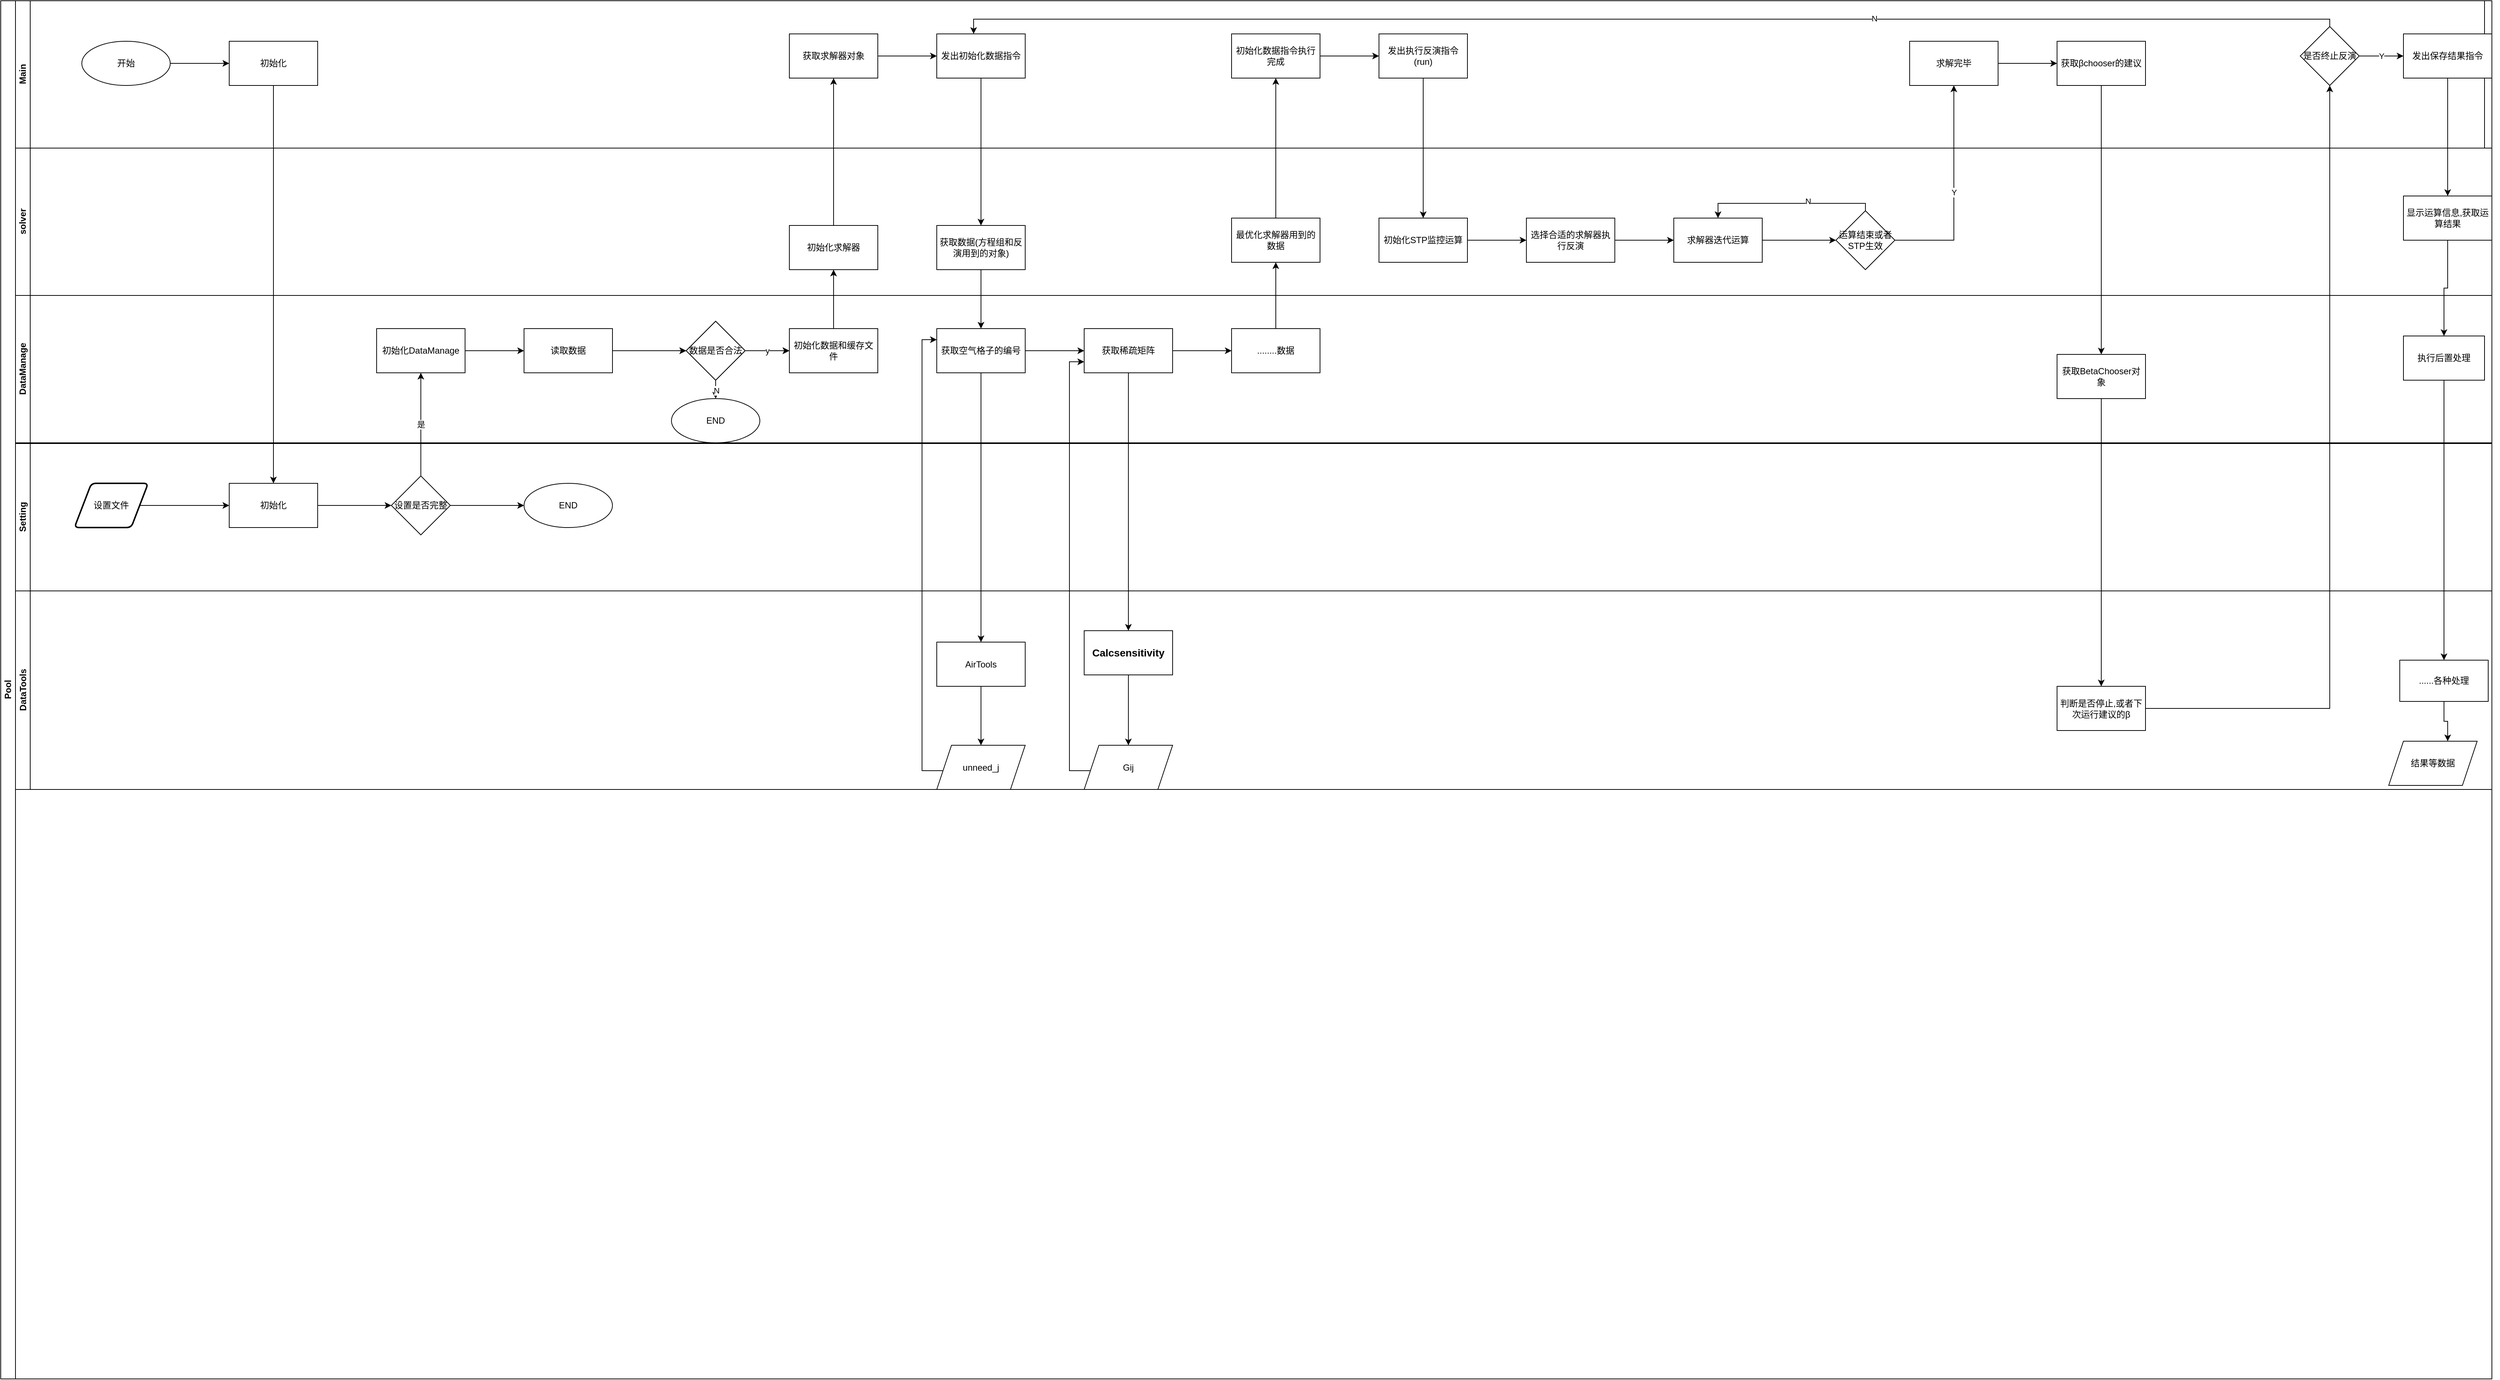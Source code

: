 <mxfile version="18.1.3" type="device"><diagram id="prtHgNgQTEPvFCAcTncT" name="Page-1"><mxGraphModel dx="3186" dy="2068" grid="1" gridSize="10" guides="1" tooltips="1" connect="1" arrows="1" fold="1" page="1" pageScale="1" pageWidth="827" pageHeight="1169" math="0" shadow="0"><root><mxCell id="0"/><mxCell id="1" parent="0"/><mxCell id="dNxyNK7c78bLwvsdeMH5-19" value="Pool" style="swimlane;html=1;childLayout=stackLayout;resizeParent=1;resizeParentMax=0;horizontal=0;startSize=20;horizontalStack=0;container=1;" parent="1" vertex="1"><mxGeometry x="10" y="185" width="3380" height="1870.5" as="geometry"><mxRectangle x="10" y="185" width="30" height="50" as="alternateBounds"/></mxGeometry></mxCell><mxCell id="hYZhOyTo6DAUaq7LNZE4-42" value="" style="group" vertex="1" connectable="0" parent="dNxyNK7c78bLwvsdeMH5-19"><mxGeometry x="20" width="3360" height="801" as="geometry"/></mxCell><mxCell id="hYZhOyTo6DAUaq7LNZE4-90" value="" style="group" vertex="1" connectable="0" parent="hYZhOyTo6DAUaq7LNZE4-42"><mxGeometry width="3360" height="801" as="geometry"/></mxCell><mxCell id="dNxyNK7c78bLwvsdeMH5-20" value="solver" style="swimlane;html=1;startSize=20;horizontal=0;" parent="hYZhOyTo6DAUaq7LNZE4-90" vertex="1"><mxGeometry y="200" width="3360" height="200" as="geometry"/></mxCell><mxCell id="dNxyNK7c78bLwvsdeMH5-21" value="Setting" style="swimlane;html=1;startSize=20;horizontal=0;" parent="hYZhOyTo6DAUaq7LNZE4-90" vertex="1"><mxGeometry y="400" width="3360" height="200" as="geometry"/></mxCell><mxCell id="dNxyNK7c78bLwvsdeMH5-22" value="DataTools" style="swimlane;html=1;startSize=20;horizontal=0;" parent="hYZhOyTo6DAUaq7LNZE4-90" vertex="1"><mxGeometry y="601" width="3360" height="200" as="geometry"/></mxCell><mxCell id="hYZhOyTo6DAUaq7LNZE4-19" value="Main" style="swimlane;html=1;startSize=20;horizontal=0;" vertex="1" parent="hYZhOyTo6DAUaq7LNZE4-90"><mxGeometry width="3360" height="200" as="geometry"><mxRectangle width="30" height="50" as="alternateBounds"/></mxGeometry></mxCell><mxCell id="hYZhOyTo6DAUaq7LNZE4-65" value="DataTools" style="swimlane;html=1;startSize=20;horizontal=0;" vertex="1" parent="dNxyNK7c78bLwvsdeMH5-19"><mxGeometry x="20" y="801" width="3360" height="269.5" as="geometry"/></mxCell><mxCell id="hYZhOyTo6DAUaq7LNZE4-179" value="" style="edgeStyle=orthogonalEdgeStyle;rounded=0;orthogonalLoop=1;jettySize=auto;html=1;fontColor=#000000;" edge="1" parent="hYZhOyTo6DAUaq7LNZE4-65" source="hYZhOyTo6DAUaq7LNZE4-170" target="hYZhOyTo6DAUaq7LNZE4-178"><mxGeometry relative="1" as="geometry"/></mxCell><mxCell id="hYZhOyTo6DAUaq7LNZE4-170" value="AirTools" style="whiteSpace=wrap;html=1;" vertex="1" parent="hYZhOyTo6DAUaq7LNZE4-65"><mxGeometry x="1250" y="69.5" width="120" height="60" as="geometry"/></mxCell><mxCell id="hYZhOyTo6DAUaq7LNZE4-182" value="" style="edgeStyle=orthogonalEdgeStyle;rounded=0;orthogonalLoop=1;jettySize=auto;html=1;fontColor=#000000;" edge="1" parent="hYZhOyTo6DAUaq7LNZE4-65" source="hYZhOyTo6DAUaq7LNZE4-176" target="hYZhOyTo6DAUaq7LNZE4-181"><mxGeometry relative="1" as="geometry"/></mxCell><mxCell id="hYZhOyTo6DAUaq7LNZE4-176" value="&lt;b style=&quot;font-size: 14px; background-color: rgb(255, 255, 255);&quot;&gt;Calcsensitivity&lt;/b&gt;" style="whiteSpace=wrap;html=1;" vertex="1" parent="hYZhOyTo6DAUaq7LNZE4-65"><mxGeometry x="1450" y="54" width="120" height="60" as="geometry"/></mxCell><mxCell id="hYZhOyTo6DAUaq7LNZE4-178" value="unneed_j" style="shape=parallelogram;perimeter=parallelogramPerimeter;whiteSpace=wrap;html=1;fixedSize=1;" vertex="1" parent="hYZhOyTo6DAUaq7LNZE4-65"><mxGeometry x="1250" y="209.5" width="120" height="60" as="geometry"/></mxCell><mxCell id="hYZhOyTo6DAUaq7LNZE4-181" value="Gij" style="shape=parallelogram;perimeter=parallelogramPerimeter;whiteSpace=wrap;html=1;fixedSize=1;" vertex="1" parent="hYZhOyTo6DAUaq7LNZE4-65"><mxGeometry x="1450" y="209.5" width="120" height="60" as="geometry"/></mxCell><mxCell id="hYZhOyTo6DAUaq7LNZE4-227" value="判断是否停止,或者下次运行建议的β" style="whiteSpace=wrap;html=1;" vertex="1" parent="hYZhOyTo6DAUaq7LNZE4-65"><mxGeometry x="2770" y="129.5" width="120" height="60" as="geometry"/></mxCell><mxCell id="hYZhOyTo6DAUaq7LNZE4-249" value="......各种处理" style="whiteSpace=wrap;html=1;fontColor=#000000;" vertex="1" parent="hYZhOyTo6DAUaq7LNZE4-65"><mxGeometry x="3235" y="94" width="120" height="56" as="geometry"/></mxCell><mxCell id="hYZhOyTo6DAUaq7LNZE4-252" value="结果等数据" style="shape=parallelogram;perimeter=parallelogramPerimeter;whiteSpace=wrap;html=1;fixedSize=1;fontColor=#000000;" vertex="1" parent="hYZhOyTo6DAUaq7LNZE4-65"><mxGeometry x="3220" y="204" width="120" height="60" as="geometry"/></mxCell><mxCell id="hYZhOyTo6DAUaq7LNZE4-253" style="edgeStyle=orthogonalEdgeStyle;rounded=0;orthogonalLoop=1;jettySize=auto;html=1;entryX=0.667;entryY=0;entryDx=0;entryDy=0;entryPerimeter=0;fontColor=#000000;" edge="1" parent="hYZhOyTo6DAUaq7LNZE4-65" source="hYZhOyTo6DAUaq7LNZE4-249" target="hYZhOyTo6DAUaq7LNZE4-252"><mxGeometry relative="1" as="geometry"/></mxCell><mxCell id="hYZhOyTo6DAUaq7LNZE4-56" style="group" vertex="1" connectable="0" parent="dNxyNK7c78bLwvsdeMH5-19"><mxGeometry x="20" y="1070.5" width="3360" height="800" as="geometry"/></mxCell><mxCell id="hYZhOyTo6DAUaq7LNZE4-57" value="" style="group" vertex="1" connectable="0" parent="1"><mxGeometry x="30" y="185" width="3370" height="801" as="geometry"/></mxCell><mxCell id="hYZhOyTo6DAUaq7LNZE4-58" value="solver" style="swimlane;html=1;startSize=20;horizontal=0;" vertex="1" parent="hYZhOyTo6DAUaq7LNZE4-57"><mxGeometry y="200" width="3360" height="200" as="geometry"/></mxCell><mxCell id="hYZhOyTo6DAUaq7LNZE4-206" value="" style="edgeStyle=orthogonalEdgeStyle;rounded=0;orthogonalLoop=1;jettySize=auto;html=1;fontColor=#000000;" edge="1" parent="hYZhOyTo6DAUaq7LNZE4-58" source="hYZhOyTo6DAUaq7LNZE4-202" target="hYZhOyTo6DAUaq7LNZE4-205"><mxGeometry relative="1" as="geometry"/></mxCell><mxCell id="hYZhOyTo6DAUaq7LNZE4-202" value="选择合适的求解器执行反演" style="whiteSpace=wrap;html=1;" vertex="1" parent="hYZhOyTo6DAUaq7LNZE4-58"><mxGeometry x="2050" y="95" width="120" height="60" as="geometry"/></mxCell><mxCell id="hYZhOyTo6DAUaq7LNZE4-208" value="" style="edgeStyle=orthogonalEdgeStyle;rounded=0;orthogonalLoop=1;jettySize=auto;html=1;fontColor=#000000;" edge="1" parent="hYZhOyTo6DAUaq7LNZE4-58" source="hYZhOyTo6DAUaq7LNZE4-205" target="hYZhOyTo6DAUaq7LNZE4-207"><mxGeometry relative="1" as="geometry"/></mxCell><mxCell id="hYZhOyTo6DAUaq7LNZE4-205" value="求解器迭代运算" style="whiteSpace=wrap;html=1;" vertex="1" parent="hYZhOyTo6DAUaq7LNZE4-58"><mxGeometry x="2250" y="95" width="120" height="60" as="geometry"/></mxCell><mxCell id="hYZhOyTo6DAUaq7LNZE4-209" style="edgeStyle=orthogonalEdgeStyle;rounded=0;orthogonalLoop=1;jettySize=auto;html=1;entryX=0.5;entryY=0;entryDx=0;entryDy=0;fontColor=#000000;" edge="1" parent="hYZhOyTo6DAUaq7LNZE4-58" source="hYZhOyTo6DAUaq7LNZE4-207" target="hYZhOyTo6DAUaq7LNZE4-205"><mxGeometry relative="1" as="geometry"><Array as="points"><mxPoint x="2510" y="75"/><mxPoint x="2310" y="75"/></Array></mxGeometry></mxCell><mxCell id="hYZhOyTo6DAUaq7LNZE4-210" value="N" style="edgeLabel;html=1;align=center;verticalAlign=middle;resizable=0;points=[];fontColor=#000000;" vertex="1" connectable="0" parent="hYZhOyTo6DAUaq7LNZE4-209"><mxGeometry x="-0.23" y="-3" relative="1" as="geometry"><mxPoint as="offset"/></mxGeometry></mxCell><mxCell id="hYZhOyTo6DAUaq7LNZE4-207" value="运算结束或者STP生效" style="rhombus;whiteSpace=wrap;html=1;" vertex="1" parent="hYZhOyTo6DAUaq7LNZE4-58"><mxGeometry x="2470" y="85" width="80" height="80" as="geometry"/></mxCell><mxCell id="hYZhOyTo6DAUaq7LNZE4-59" value="DataManage" style="swimlane;html=1;startSize=20;horizontal=0;" vertex="1" parent="hYZhOyTo6DAUaq7LNZE4-57"><mxGeometry y="400" width="3360" height="200" as="geometry"/></mxCell><mxCell id="hYZhOyTo6DAUaq7LNZE4-124" value="读取数据" style="whiteSpace=wrap;html=1;" vertex="1" parent="hYZhOyTo6DAUaq7LNZE4-59"><mxGeometry x="690" y="45" width="120" height="60" as="geometry"/></mxCell><mxCell id="hYZhOyTo6DAUaq7LNZE4-128" value="初始化数据和缓存文件" style="whiteSpace=wrap;html=1;" vertex="1" parent="hYZhOyTo6DAUaq7LNZE4-59"><mxGeometry x="1050" y="45" width="120" height="60" as="geometry"/></mxCell><mxCell id="hYZhOyTo6DAUaq7LNZE4-126" value="数据是否合法" style="rhombus;whiteSpace=wrap;html=1;" vertex="1" parent="hYZhOyTo6DAUaq7LNZE4-59"><mxGeometry x="910" y="35" width="80" height="80" as="geometry"/></mxCell><mxCell id="hYZhOyTo6DAUaq7LNZE4-127" value="" style="edgeStyle=orthogonalEdgeStyle;rounded=0;orthogonalLoop=1;jettySize=auto;html=1;" edge="1" parent="hYZhOyTo6DAUaq7LNZE4-59" source="hYZhOyTo6DAUaq7LNZE4-124" target="hYZhOyTo6DAUaq7LNZE4-126"><mxGeometry relative="1" as="geometry"/></mxCell><mxCell id="hYZhOyTo6DAUaq7LNZE4-129" value="y" style="edgeStyle=orthogonalEdgeStyle;rounded=0;orthogonalLoop=1;jettySize=auto;html=1;" edge="1" parent="hYZhOyTo6DAUaq7LNZE4-59" source="hYZhOyTo6DAUaq7LNZE4-126" target="hYZhOyTo6DAUaq7LNZE4-128"><mxGeometry relative="1" as="geometry"/></mxCell><mxCell id="hYZhOyTo6DAUaq7LNZE4-60" value="Setting" style="swimlane;html=1;startSize=20;horizontal=0;" vertex="1" parent="hYZhOyTo6DAUaq7LNZE4-57"><mxGeometry y="601" width="3360" height="200" as="geometry"/></mxCell><mxCell id="hYZhOyTo6DAUaq7LNZE4-103" value="设置是否完整" style="rhombus;whiteSpace=wrap;html=1;" vertex="1" parent="hYZhOyTo6DAUaq7LNZE4-60"><mxGeometry x="510" y="44" width="80" height="80" as="geometry"/></mxCell><mxCell id="hYZhOyTo6DAUaq7LNZE4-144" value="设置文件" style="shape=parallelogram;html=1;strokeWidth=2;perimeter=parallelogramPerimeter;whiteSpace=wrap;rounded=1;arcSize=12;size=0.23;" vertex="1" parent="hYZhOyTo6DAUaq7LNZE4-60"><mxGeometry x="80" y="54" width="100" height="60" as="geometry"/></mxCell><mxCell id="hYZhOyTo6DAUaq7LNZE4-148" value="DataManage" style="swimlane;html=1;startSize=20;horizontal=0;" vertex="1" parent="hYZhOyTo6DAUaq7LNZE4-60"><mxGeometry y="-201" width="3360" height="200" as="geometry"/></mxCell><mxCell id="hYZhOyTo6DAUaq7LNZE4-149" value="读取数据" style="whiteSpace=wrap;html=1;" vertex="1" parent="hYZhOyTo6DAUaq7LNZE4-148"><mxGeometry x="690" y="45" width="120" height="60" as="geometry"/></mxCell><mxCell id="hYZhOyTo6DAUaq7LNZE4-150" value="初始化数据和缓存文件" style="whiteSpace=wrap;html=1;" vertex="1" parent="hYZhOyTo6DAUaq7LNZE4-148"><mxGeometry x="1050" y="45" width="120" height="60" as="geometry"/></mxCell><mxCell id="hYZhOyTo6DAUaq7LNZE4-151" value="数据是否合法" style="rhombus;whiteSpace=wrap;html=1;" vertex="1" parent="hYZhOyTo6DAUaq7LNZE4-148"><mxGeometry x="910" y="35" width="80" height="80" as="geometry"/></mxCell><mxCell id="hYZhOyTo6DAUaq7LNZE4-152" value="" style="edgeStyle=orthogonalEdgeStyle;rounded=0;orthogonalLoop=1;jettySize=auto;html=1;" edge="1" parent="hYZhOyTo6DAUaq7LNZE4-148" source="hYZhOyTo6DAUaq7LNZE4-149" target="hYZhOyTo6DAUaq7LNZE4-151"><mxGeometry relative="1" as="geometry"/></mxCell><mxCell id="hYZhOyTo6DAUaq7LNZE4-153" value="y" style="edgeStyle=orthogonalEdgeStyle;rounded=0;orthogonalLoop=1;jettySize=auto;html=1;" edge="1" parent="hYZhOyTo6DAUaq7LNZE4-148" source="hYZhOyTo6DAUaq7LNZE4-151" target="hYZhOyTo6DAUaq7LNZE4-150"><mxGeometry relative="1" as="geometry"/></mxCell><mxCell id="hYZhOyTo6DAUaq7LNZE4-174" value="获取稀疏矩阵" style="whiteSpace=wrap;html=1;" vertex="1" parent="hYZhOyTo6DAUaq7LNZE4-148"><mxGeometry x="1450" y="45" width="120" height="60" as="geometry"/></mxCell><mxCell id="hYZhOyTo6DAUaq7LNZE4-61" value="Main" style="swimlane;html=1;startSize=20;horizontal=0;" vertex="1" parent="hYZhOyTo6DAUaq7LNZE4-57"><mxGeometry width="3350" height="200" as="geometry"><mxRectangle width="30" height="50" as="alternateBounds"/></mxGeometry></mxCell><mxCell id="hYZhOyTo6DAUaq7LNZE4-87" value="" style="edgeStyle=orthogonalEdgeStyle;rounded=0;orthogonalLoop=1;jettySize=auto;html=1;" edge="1" parent="hYZhOyTo6DAUaq7LNZE4-61" source="hYZhOyTo6DAUaq7LNZE4-33" target="hYZhOyTo6DAUaq7LNZE4-86"><mxGeometry relative="1" as="geometry"/></mxCell><mxCell id="hYZhOyTo6DAUaq7LNZE4-33" value="开始" style="ellipse;whiteSpace=wrap;html=1;" vertex="1" parent="hYZhOyTo6DAUaq7LNZE4-61"><mxGeometry x="90" y="55" width="120" height="60" as="geometry"/></mxCell><mxCell id="hYZhOyTo6DAUaq7LNZE4-86" value="初始化" style="whiteSpace=wrap;html=1;" vertex="1" parent="hYZhOyTo6DAUaq7LNZE4-61"><mxGeometry x="290" y="55" width="120" height="60" as="geometry"/></mxCell><mxCell id="hYZhOyTo6DAUaq7LNZE4-195" value="发出执行反演指令(run)" style="whiteSpace=wrap;html=1;" vertex="1" parent="hYZhOyTo6DAUaq7LNZE4-61"><mxGeometry x="1850" y="45" width="120" height="60" as="geometry"/></mxCell><mxCell id="hYZhOyTo6DAUaq7LNZE4-98" value="" style="edgeStyle=orthogonalEdgeStyle;rounded=0;orthogonalLoop=1;jettySize=auto;html=1;" edge="1" parent="hYZhOyTo6DAUaq7LNZE4-57" source="hYZhOyTo6DAUaq7LNZE4-86" target="hYZhOyTo6DAUaq7LNZE4-99"><mxGeometry relative="1" as="geometry"><mxPoint x="350" y="305" as="sourcePoint"/><mxPoint x="350" y="445" as="targetPoint"/></mxGeometry></mxCell><mxCell id="hYZhOyTo6DAUaq7LNZE4-104" value="" style="edgeStyle=orthogonalEdgeStyle;rounded=0;orthogonalLoop=1;jettySize=auto;html=1;" edge="1" parent="hYZhOyTo6DAUaq7LNZE4-57" source="hYZhOyTo6DAUaq7LNZE4-99" target="hYZhOyTo6DAUaq7LNZE4-103"><mxGeometry relative="1" as="geometry"/></mxCell><mxCell id="hYZhOyTo6DAUaq7LNZE4-99" value="初始化" style="whiteSpace=wrap;html=1;" vertex="1" parent="hYZhOyTo6DAUaq7LNZE4-57"><mxGeometry x="290" y="655" width="120" height="60" as="geometry"/></mxCell><mxCell id="hYZhOyTo6DAUaq7LNZE4-110" value="END" style="ellipse;whiteSpace=wrap;html=1;" vertex="1" parent="hYZhOyTo6DAUaq7LNZE4-57"><mxGeometry x="690" y="655" width="120" height="60" as="geometry"/></mxCell><mxCell id="hYZhOyTo6DAUaq7LNZE4-111" value="" style="edgeStyle=orthogonalEdgeStyle;rounded=0;orthogonalLoop=1;jettySize=auto;html=1;" edge="1" parent="hYZhOyTo6DAUaq7LNZE4-57" source="hYZhOyTo6DAUaq7LNZE4-103" target="hYZhOyTo6DAUaq7LNZE4-110"><mxGeometry relative="1" as="geometry"><Array as="points"><mxPoint x="640" y="685"/><mxPoint x="640" y="685"/></Array></mxGeometry></mxCell><mxCell id="hYZhOyTo6DAUaq7LNZE4-125" value="" style="edgeStyle=orthogonalEdgeStyle;rounded=0;orthogonalLoop=1;jettySize=auto;html=1;" edge="1" parent="hYZhOyTo6DAUaq7LNZE4-57" source="hYZhOyTo6DAUaq7LNZE4-113" target="hYZhOyTo6DAUaq7LNZE4-124"><mxGeometry relative="1" as="geometry"/></mxCell><mxCell id="hYZhOyTo6DAUaq7LNZE4-113" value="初始化DataManage" style="whiteSpace=wrap;html=1;" vertex="1" parent="hYZhOyTo6DAUaq7LNZE4-57"><mxGeometry x="490" y="445" width="120" height="60" as="geometry"/></mxCell><mxCell id="hYZhOyTo6DAUaq7LNZE4-114" value="是" style="edgeStyle=orthogonalEdgeStyle;rounded=0;orthogonalLoop=1;jettySize=auto;html=1;" edge="1" parent="hYZhOyTo6DAUaq7LNZE4-57" source="hYZhOyTo6DAUaq7LNZE4-103" target="hYZhOyTo6DAUaq7LNZE4-113"><mxGeometry relative="1" as="geometry"/></mxCell><mxCell id="hYZhOyTo6DAUaq7LNZE4-130" value="END" style="ellipse;whiteSpace=wrap;html=1;" vertex="1" parent="hYZhOyTo6DAUaq7LNZE4-57"><mxGeometry x="890" y="540" width="120" height="60" as="geometry"/></mxCell><mxCell id="hYZhOyTo6DAUaq7LNZE4-131" value="" style="edgeStyle=orthogonalEdgeStyle;rounded=0;orthogonalLoop=1;jettySize=auto;html=1;" edge="1" parent="hYZhOyTo6DAUaq7LNZE4-57" source="hYZhOyTo6DAUaq7LNZE4-126" target="hYZhOyTo6DAUaq7LNZE4-130"><mxGeometry relative="1" as="geometry"/></mxCell><mxCell id="hYZhOyTo6DAUaq7LNZE4-133" value="N" style="edgeLabel;html=1;align=center;verticalAlign=middle;resizable=0;points=[];" vertex="1" connectable="0" parent="hYZhOyTo6DAUaq7LNZE4-131"><mxGeometry x="0.607" y="1" relative="1" as="geometry"><mxPoint as="offset"/></mxGeometry></mxCell><mxCell id="hYZhOyTo6DAUaq7LNZE4-142" value="获取求解器对象" style="whiteSpace=wrap;html=1;" vertex="1" parent="hYZhOyTo6DAUaq7LNZE4-57"><mxGeometry x="1050" y="45" width="120" height="60" as="geometry"/></mxCell><mxCell id="hYZhOyTo6DAUaq7LNZE4-155" style="edgeStyle=orthogonalEdgeStyle;rounded=0;orthogonalLoop=1;jettySize=auto;html=1;" edge="1" parent="hYZhOyTo6DAUaq7LNZE4-57" source="hYZhOyTo6DAUaq7LNZE4-144" target="hYZhOyTo6DAUaq7LNZE4-99"><mxGeometry relative="1" as="geometry"/></mxCell><mxCell id="hYZhOyTo6DAUaq7LNZE4-162" value="获取数据(方程组和反演用到的对象)" style="whiteSpace=wrap;html=1;" vertex="1" parent="hYZhOyTo6DAUaq7LNZE4-57"><mxGeometry x="1250" y="305" width="120" height="60" as="geometry"/></mxCell><mxCell id="hYZhOyTo6DAUaq7LNZE4-192" value="" style="edgeStyle=orthogonalEdgeStyle;rounded=0;orthogonalLoop=1;jettySize=auto;html=1;fontColor=#000000;" edge="1" parent="hYZhOyTo6DAUaq7LNZE4-57" source="hYZhOyTo6DAUaq7LNZE4-187" target="hYZhOyTo6DAUaq7LNZE4-191"><mxGeometry relative="1" as="geometry"/></mxCell><mxCell id="hYZhOyTo6DAUaq7LNZE4-187" value="最优化求解器用到的数据" style="whiteSpace=wrap;html=1;" vertex="1" parent="hYZhOyTo6DAUaq7LNZE4-57"><mxGeometry x="1650" y="295" width="120" height="60" as="geometry"/></mxCell><mxCell id="hYZhOyTo6DAUaq7LNZE4-196" value="" style="edgeStyle=orthogonalEdgeStyle;rounded=0;orthogonalLoop=1;jettySize=auto;html=1;fontColor=#000000;" edge="1" parent="hYZhOyTo6DAUaq7LNZE4-57" source="hYZhOyTo6DAUaq7LNZE4-191" target="hYZhOyTo6DAUaq7LNZE4-195"><mxGeometry relative="1" as="geometry"/></mxCell><mxCell id="hYZhOyTo6DAUaq7LNZE4-191" value="初始化数据指令执行完成" style="whiteSpace=wrap;html=1;" vertex="1" parent="hYZhOyTo6DAUaq7LNZE4-57"><mxGeometry x="1650" y="45" width="120" height="60" as="geometry"/></mxCell><mxCell id="hYZhOyTo6DAUaq7LNZE4-203" value="" style="edgeStyle=orthogonalEdgeStyle;rounded=0;orthogonalLoop=1;jettySize=auto;html=1;fontColor=#000000;" edge="1" parent="hYZhOyTo6DAUaq7LNZE4-57" source="hYZhOyTo6DAUaq7LNZE4-200" target="hYZhOyTo6DAUaq7LNZE4-202"><mxGeometry relative="1" as="geometry"/></mxCell><mxCell id="hYZhOyTo6DAUaq7LNZE4-200" value="初始化STP监控运算" style="whiteSpace=wrap;html=1;" vertex="1" parent="hYZhOyTo6DAUaq7LNZE4-57"><mxGeometry x="1850" y="295" width="120" height="60" as="geometry"/></mxCell><mxCell id="hYZhOyTo6DAUaq7LNZE4-201" value="" style="edgeStyle=orthogonalEdgeStyle;rounded=0;orthogonalLoop=1;jettySize=auto;html=1;fontColor=#000000;" edge="1" parent="hYZhOyTo6DAUaq7LNZE4-57" source="hYZhOyTo6DAUaq7LNZE4-195" target="hYZhOyTo6DAUaq7LNZE4-200"><mxGeometry relative="1" as="geometry"/></mxCell><mxCell id="hYZhOyTo6DAUaq7LNZE4-211" value="求解完毕" style="whiteSpace=wrap;html=1;" vertex="1" parent="hYZhOyTo6DAUaq7LNZE4-57"><mxGeometry x="2570" y="55" width="120" height="60" as="geometry"/></mxCell><mxCell id="hYZhOyTo6DAUaq7LNZE4-212" value="Y" style="edgeStyle=orthogonalEdgeStyle;rounded=0;orthogonalLoop=1;jettySize=auto;html=1;fontColor=#000000;" edge="1" parent="hYZhOyTo6DAUaq7LNZE4-57" source="hYZhOyTo6DAUaq7LNZE4-207" target="hYZhOyTo6DAUaq7LNZE4-211"><mxGeometry relative="1" as="geometry"/></mxCell><mxCell id="hYZhOyTo6DAUaq7LNZE4-222" value="获取BetaChooser对象" style="whiteSpace=wrap;html=1;" vertex="1" parent="hYZhOyTo6DAUaq7LNZE4-57"><mxGeometry x="2770" y="480" width="120" height="60" as="geometry"/></mxCell><mxCell id="hYZhOyTo6DAUaq7LNZE4-232" value="Y" style="edgeStyle=orthogonalEdgeStyle;rounded=0;orthogonalLoop=1;jettySize=auto;html=1;fontColor=#000000;" edge="1" parent="hYZhOyTo6DAUaq7LNZE4-57" source="hYZhOyTo6DAUaq7LNZE4-230" target="hYZhOyTo6DAUaq7LNZE4-240"><mxGeometry relative="1" as="geometry"><mxPoint x="3250" y="75" as="targetPoint"/></mxGeometry></mxCell><mxCell id="hYZhOyTo6DAUaq7LNZE4-230" value="是否终止反演" style="rhombus;whiteSpace=wrap;html=1;" vertex="1" parent="hYZhOyTo6DAUaq7LNZE4-57"><mxGeometry x="3100" y="35" width="80" height="80" as="geometry"/></mxCell><mxCell id="hYZhOyTo6DAUaq7LNZE4-240" value="发出保存结果指令" style="whiteSpace=wrap;html=1;fontColor=#000000;" vertex="1" parent="hYZhOyTo6DAUaq7LNZE4-57"><mxGeometry x="3240" y="45" width="120" height="60" as="geometry"/></mxCell><mxCell id="hYZhOyTo6DAUaq7LNZE4-245" value="" style="edgeStyle=orthogonalEdgeStyle;rounded=0;orthogonalLoop=1;jettySize=auto;html=1;fontColor=#000000;" edge="1" parent="hYZhOyTo6DAUaq7LNZE4-57" source="hYZhOyTo6DAUaq7LNZE4-242" target="hYZhOyTo6DAUaq7LNZE4-244"><mxGeometry relative="1" as="geometry"/></mxCell><mxCell id="hYZhOyTo6DAUaq7LNZE4-242" value="显示运算信息,获取运算结果" style="whiteSpace=wrap;html=1;fontColor=#000000;" vertex="1" parent="hYZhOyTo6DAUaq7LNZE4-57"><mxGeometry x="3240" y="265" width="120" height="60" as="geometry"/></mxCell><mxCell id="hYZhOyTo6DAUaq7LNZE4-243" value="" style="edgeStyle=orthogonalEdgeStyle;rounded=0;orthogonalLoop=1;jettySize=auto;html=1;fontColor=#000000;" edge="1" parent="hYZhOyTo6DAUaq7LNZE4-57" source="hYZhOyTo6DAUaq7LNZE4-240" target="hYZhOyTo6DAUaq7LNZE4-242"><mxGeometry relative="1" as="geometry"/></mxCell><mxCell id="hYZhOyTo6DAUaq7LNZE4-244" value="执行后置处理" style="whiteSpace=wrap;html=1;fontColor=#000000;" vertex="1" parent="hYZhOyTo6DAUaq7LNZE4-57"><mxGeometry x="3240" y="455" width="110" height="60" as="geometry"/></mxCell><mxCell id="hYZhOyTo6DAUaq7LNZE4-143" value="" style="edgeStyle=orthogonalEdgeStyle;rounded=0;orthogonalLoop=1;jettySize=auto;html=1;" edge="1" parent="1" source="hYZhOyTo6DAUaq7LNZE4-134" target="hYZhOyTo6DAUaq7LNZE4-142"><mxGeometry relative="1" as="geometry"/></mxCell><mxCell id="hYZhOyTo6DAUaq7LNZE4-134" value="初始化求解器" style="whiteSpace=wrap;html=1;" vertex="1" parent="1"><mxGeometry x="1080" y="490" width="120" height="60" as="geometry"/></mxCell><mxCell id="hYZhOyTo6DAUaq7LNZE4-135" value="" style="edgeStyle=orthogonalEdgeStyle;rounded=0;orthogonalLoop=1;jettySize=auto;html=1;" edge="1" parent="1" source="hYZhOyTo6DAUaq7LNZE4-128" target="hYZhOyTo6DAUaq7LNZE4-134"><mxGeometry relative="1" as="geometry"/></mxCell><mxCell id="hYZhOyTo6DAUaq7LNZE4-163" value="" style="edgeStyle=orthogonalEdgeStyle;rounded=0;orthogonalLoop=1;jettySize=auto;html=1;" edge="1" parent="1" source="hYZhOyTo6DAUaq7LNZE4-158" target="hYZhOyTo6DAUaq7LNZE4-162"><mxGeometry relative="1" as="geometry"/></mxCell><mxCell id="hYZhOyTo6DAUaq7LNZE4-158" value="发出初始化数据指令" style="whiteSpace=wrap;html=1;" vertex="1" parent="1"><mxGeometry x="1280" y="230" width="120" height="60" as="geometry"/></mxCell><mxCell id="hYZhOyTo6DAUaq7LNZE4-159" value="" style="edgeStyle=orthogonalEdgeStyle;rounded=0;orthogonalLoop=1;jettySize=auto;html=1;" edge="1" parent="1" source="hYZhOyTo6DAUaq7LNZE4-142" target="hYZhOyTo6DAUaq7LNZE4-158"><mxGeometry relative="1" as="geometry"><Array as="points"><mxPoint x="1280" y="260"/></Array></mxGeometry></mxCell><mxCell id="hYZhOyTo6DAUaq7LNZE4-171" value="" style="edgeStyle=orthogonalEdgeStyle;rounded=0;orthogonalLoop=1;jettySize=auto;html=1;" edge="1" parent="1" source="hYZhOyTo6DAUaq7LNZE4-164" target="hYZhOyTo6DAUaq7LNZE4-170"><mxGeometry relative="1" as="geometry"/></mxCell><mxCell id="hYZhOyTo6DAUaq7LNZE4-175" value="" style="edgeStyle=orthogonalEdgeStyle;rounded=0;orthogonalLoop=1;jettySize=auto;html=1;" edge="1" parent="1" source="hYZhOyTo6DAUaq7LNZE4-164" target="hYZhOyTo6DAUaq7LNZE4-174"><mxGeometry relative="1" as="geometry"/></mxCell><mxCell id="hYZhOyTo6DAUaq7LNZE4-164" value="获取空气格子的编号" style="whiteSpace=wrap;html=1;" vertex="1" parent="1"><mxGeometry x="1280" y="630" width="120" height="60" as="geometry"/></mxCell><mxCell id="hYZhOyTo6DAUaq7LNZE4-165" value="" style="edgeStyle=orthogonalEdgeStyle;rounded=0;orthogonalLoop=1;jettySize=auto;html=1;" edge="1" parent="1" source="hYZhOyTo6DAUaq7LNZE4-162" target="hYZhOyTo6DAUaq7LNZE4-164"><mxGeometry relative="1" as="geometry"/></mxCell><mxCell id="hYZhOyTo6DAUaq7LNZE4-177" value="" style="edgeStyle=orthogonalEdgeStyle;rounded=0;orthogonalLoop=1;jettySize=auto;html=1;" edge="1" parent="1" source="hYZhOyTo6DAUaq7LNZE4-174" target="hYZhOyTo6DAUaq7LNZE4-176"><mxGeometry relative="1" as="geometry"/></mxCell><mxCell id="hYZhOyTo6DAUaq7LNZE4-180" style="edgeStyle=orthogonalEdgeStyle;rounded=0;orthogonalLoop=1;jettySize=auto;html=1;fontColor=#000000;entryX=0;entryY=0.25;entryDx=0;entryDy=0;" edge="1" parent="1" source="hYZhOyTo6DAUaq7LNZE4-178" target="hYZhOyTo6DAUaq7LNZE4-164"><mxGeometry relative="1" as="geometry"><mxPoint x="1260" y="650" as="targetPoint"/><Array as="points"><mxPoint x="1260" y="1230"/><mxPoint x="1260" y="645"/></Array></mxGeometry></mxCell><mxCell id="hYZhOyTo6DAUaq7LNZE4-184" style="edgeStyle=orthogonalEdgeStyle;rounded=0;orthogonalLoop=1;jettySize=auto;html=1;entryX=0;entryY=0.75;entryDx=0;entryDy=0;fontColor=#000000;" edge="1" parent="1" source="hYZhOyTo6DAUaq7LNZE4-181" target="hYZhOyTo6DAUaq7LNZE4-174"><mxGeometry relative="1" as="geometry"><Array as="points"><mxPoint x="1460" y="1230"/><mxPoint x="1460" y="675"/></Array></mxGeometry></mxCell><mxCell id="hYZhOyTo6DAUaq7LNZE4-188" value="" style="edgeStyle=orthogonalEdgeStyle;rounded=0;orthogonalLoop=1;jettySize=auto;html=1;fontColor=#000000;" edge="1" parent="1" source="hYZhOyTo6DAUaq7LNZE4-185" target="hYZhOyTo6DAUaq7LNZE4-187"><mxGeometry relative="1" as="geometry"/></mxCell><mxCell id="hYZhOyTo6DAUaq7LNZE4-185" value="........数据" style="whiteSpace=wrap;html=1;" vertex="1" parent="1"><mxGeometry x="1680" y="630" width="120" height="60" as="geometry"/></mxCell><mxCell id="hYZhOyTo6DAUaq7LNZE4-186" value="" style="edgeStyle=orthogonalEdgeStyle;rounded=0;orthogonalLoop=1;jettySize=auto;html=1;fontColor=#000000;" edge="1" parent="1" source="hYZhOyTo6DAUaq7LNZE4-174" target="hYZhOyTo6DAUaq7LNZE4-185"><mxGeometry relative="1" as="geometry"/></mxCell><mxCell id="hYZhOyTo6DAUaq7LNZE4-223" value="" style="edgeStyle=orthogonalEdgeStyle;rounded=0;orthogonalLoop=1;jettySize=auto;html=1;fontColor=#000000;" edge="1" parent="1" source="hYZhOyTo6DAUaq7LNZE4-220" target="hYZhOyTo6DAUaq7LNZE4-222"><mxGeometry relative="1" as="geometry"/></mxCell><mxCell id="hYZhOyTo6DAUaq7LNZE4-220" value="获取βchooser的建议" style="whiteSpace=wrap;html=1;" vertex="1" parent="1"><mxGeometry x="2800" y="240" width="120" height="60" as="geometry"/></mxCell><mxCell id="hYZhOyTo6DAUaq7LNZE4-221" value="" style="edgeStyle=orthogonalEdgeStyle;rounded=0;orthogonalLoop=1;jettySize=auto;html=1;fontColor=#000000;" edge="1" parent="1" source="hYZhOyTo6DAUaq7LNZE4-211" target="hYZhOyTo6DAUaq7LNZE4-220"><mxGeometry relative="1" as="geometry"/></mxCell><mxCell id="hYZhOyTo6DAUaq7LNZE4-228" value="" style="edgeStyle=orthogonalEdgeStyle;rounded=0;orthogonalLoop=1;jettySize=auto;html=1;fontColor=#000000;" edge="1" parent="1" source="hYZhOyTo6DAUaq7LNZE4-222" target="hYZhOyTo6DAUaq7LNZE4-227"><mxGeometry relative="1" as="geometry"/></mxCell><mxCell id="hYZhOyTo6DAUaq7LNZE4-229" style="edgeStyle=orthogonalEdgeStyle;rounded=0;orthogonalLoop=1;jettySize=auto;html=1;fontColor=#000000;" edge="1" parent="1" source="hYZhOyTo6DAUaq7LNZE4-227" target="hYZhOyTo6DAUaq7LNZE4-230"><mxGeometry relative="1" as="geometry"><mxPoint x="3100" y="277.604" as="targetPoint"/><Array as="points"><mxPoint x="3170" y="1146"/></Array></mxGeometry></mxCell><mxCell id="hYZhOyTo6DAUaq7LNZE4-234" value="" style="edgeStyle=orthogonalEdgeStyle;rounded=0;orthogonalLoop=1;jettySize=auto;html=1;fontColor=#000000;" edge="1" parent="1" source="hYZhOyTo6DAUaq7LNZE4-230" target="hYZhOyTo6DAUaq7LNZE4-158"><mxGeometry relative="1" as="geometry"><mxPoint x="3050" y="260" as="targetPoint"/><Array as="points"><mxPoint x="3170" y="210"/><mxPoint x="1330" y="210"/></Array></mxGeometry></mxCell><mxCell id="hYZhOyTo6DAUaq7LNZE4-235" value="N" style="edgeLabel;html=1;align=center;verticalAlign=middle;resizable=0;points=[];fontColor=#000000;" vertex="1" connectable="0" parent="hYZhOyTo6DAUaq7LNZE4-234"><mxGeometry x="-0.328" y="-1" relative="1" as="geometry"><mxPoint as="offset"/></mxGeometry></mxCell><mxCell id="hYZhOyTo6DAUaq7LNZE4-248" style="edgeStyle=orthogonalEdgeStyle;rounded=0;orthogonalLoop=1;jettySize=auto;html=1;fontColor=#000000;" edge="1" parent="1" source="hYZhOyTo6DAUaq7LNZE4-244" target="hYZhOyTo6DAUaq7LNZE4-249"><mxGeometry relative="1" as="geometry"><mxPoint x="3325" y="1100.599" as="targetPoint"/><Array as="points"><mxPoint x="3330" y="1110"/><mxPoint x="3325" y="1110"/></Array></mxGeometry></mxCell></root></mxGraphModel></diagram></mxfile>